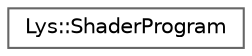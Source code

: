 digraph "Graphical Class Hierarchy"
{
 // LATEX_PDF_SIZE
  bgcolor="transparent";
  edge [fontname=Helvetica,fontsize=10,labelfontname=Helvetica,labelfontsize=10];
  node [fontname=Helvetica,fontsize=10,shape=box,height=0.2,width=0.4];
  rankdir="LR";
  Node0 [id="Node000000",label="Lys::ShaderProgram",height=0.2,width=0.4,color="grey40", fillcolor="white", style="filled",URL="$classLys_1_1ShaderProgram.html",tooltip=" "];
}
